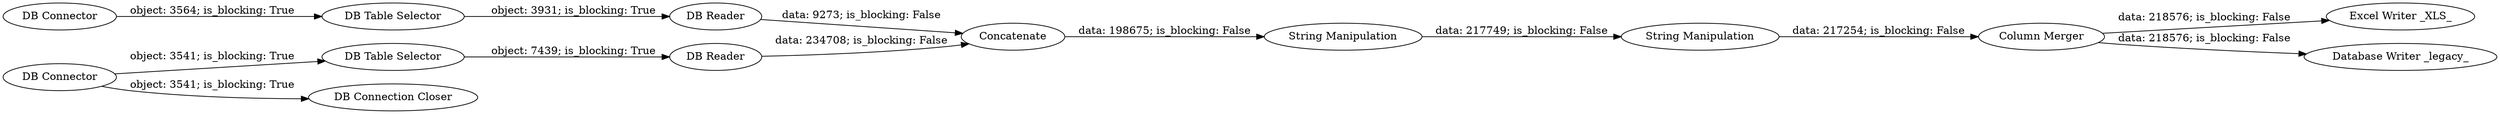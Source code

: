 digraph {
	"-8444158755654671840_4" [label="DB Table Selector"]
	"-8444158755654671840_22" [label="Excel Writer _XLS_"]
	"-8444158755654671840_7" [label="DB Reader"]
	"-8444158755654671840_10" [label="String Manipulation"]
	"-8444158755654671840_8" [label="DB Reader"]
	"-8444158755654671840_1" [label="DB Connector"]
	"-8444158755654671840_21" [label="DB Connection Closer"]
	"-8444158755654671840_3" [label="DB Table Selector"]
	"-8444158755654671840_2" [label="DB Connector"]
	"-8444158755654671840_9" [label=Concatenate]
	"-8444158755654671840_11" [label="String Manipulation"]
	"-8444158755654671840_5" [label="Column Merger"]
	"-8444158755654671840_20" [label="Database Writer _legacy_"]
	"-8444158755654671840_2" -> "-8444158755654671840_3" [label="object: 3564; is_blocking: True"]
	"-8444158755654671840_11" -> "-8444158755654671840_5" [label="data: 217254; is_blocking: False"]
	"-8444158755654671840_8" -> "-8444158755654671840_9" [label="data: 9273; is_blocking: False"]
	"-8444158755654671840_1" -> "-8444158755654671840_21" [label="object: 3541; is_blocking: True"]
	"-8444158755654671840_4" -> "-8444158755654671840_7" [label="object: 7439; is_blocking: True"]
	"-8444158755654671840_5" -> "-8444158755654671840_20" [label="data: 218576; is_blocking: False"]
	"-8444158755654671840_1" -> "-8444158755654671840_4" [label="object: 3541; is_blocking: True"]
	"-8444158755654671840_3" -> "-8444158755654671840_8" [label="object: 3931; is_blocking: True"]
	"-8444158755654671840_7" -> "-8444158755654671840_9" [label="data: 234708; is_blocking: False"]
	"-8444158755654671840_9" -> "-8444158755654671840_10" [label="data: 198675; is_blocking: False"]
	"-8444158755654671840_10" -> "-8444158755654671840_11" [label="data: 217749; is_blocking: False"]
	"-8444158755654671840_5" -> "-8444158755654671840_22" [label="data: 218576; is_blocking: False"]
	rankdir=LR
}
